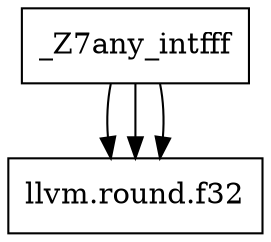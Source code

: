 digraph CallGraph {
    // Function nodes
    node [shape=box];
    any_intfff [label="_Z7any_intfff"];

    // External function nodes
    llvm_round_f32 [label="llvm.round.f32"];

    // Edges representing function calls
    any_intfff -> llvm_round_f32;
    any_intfff -> llvm_round_f32;
    any_intfff -> llvm_round_f32;
}
